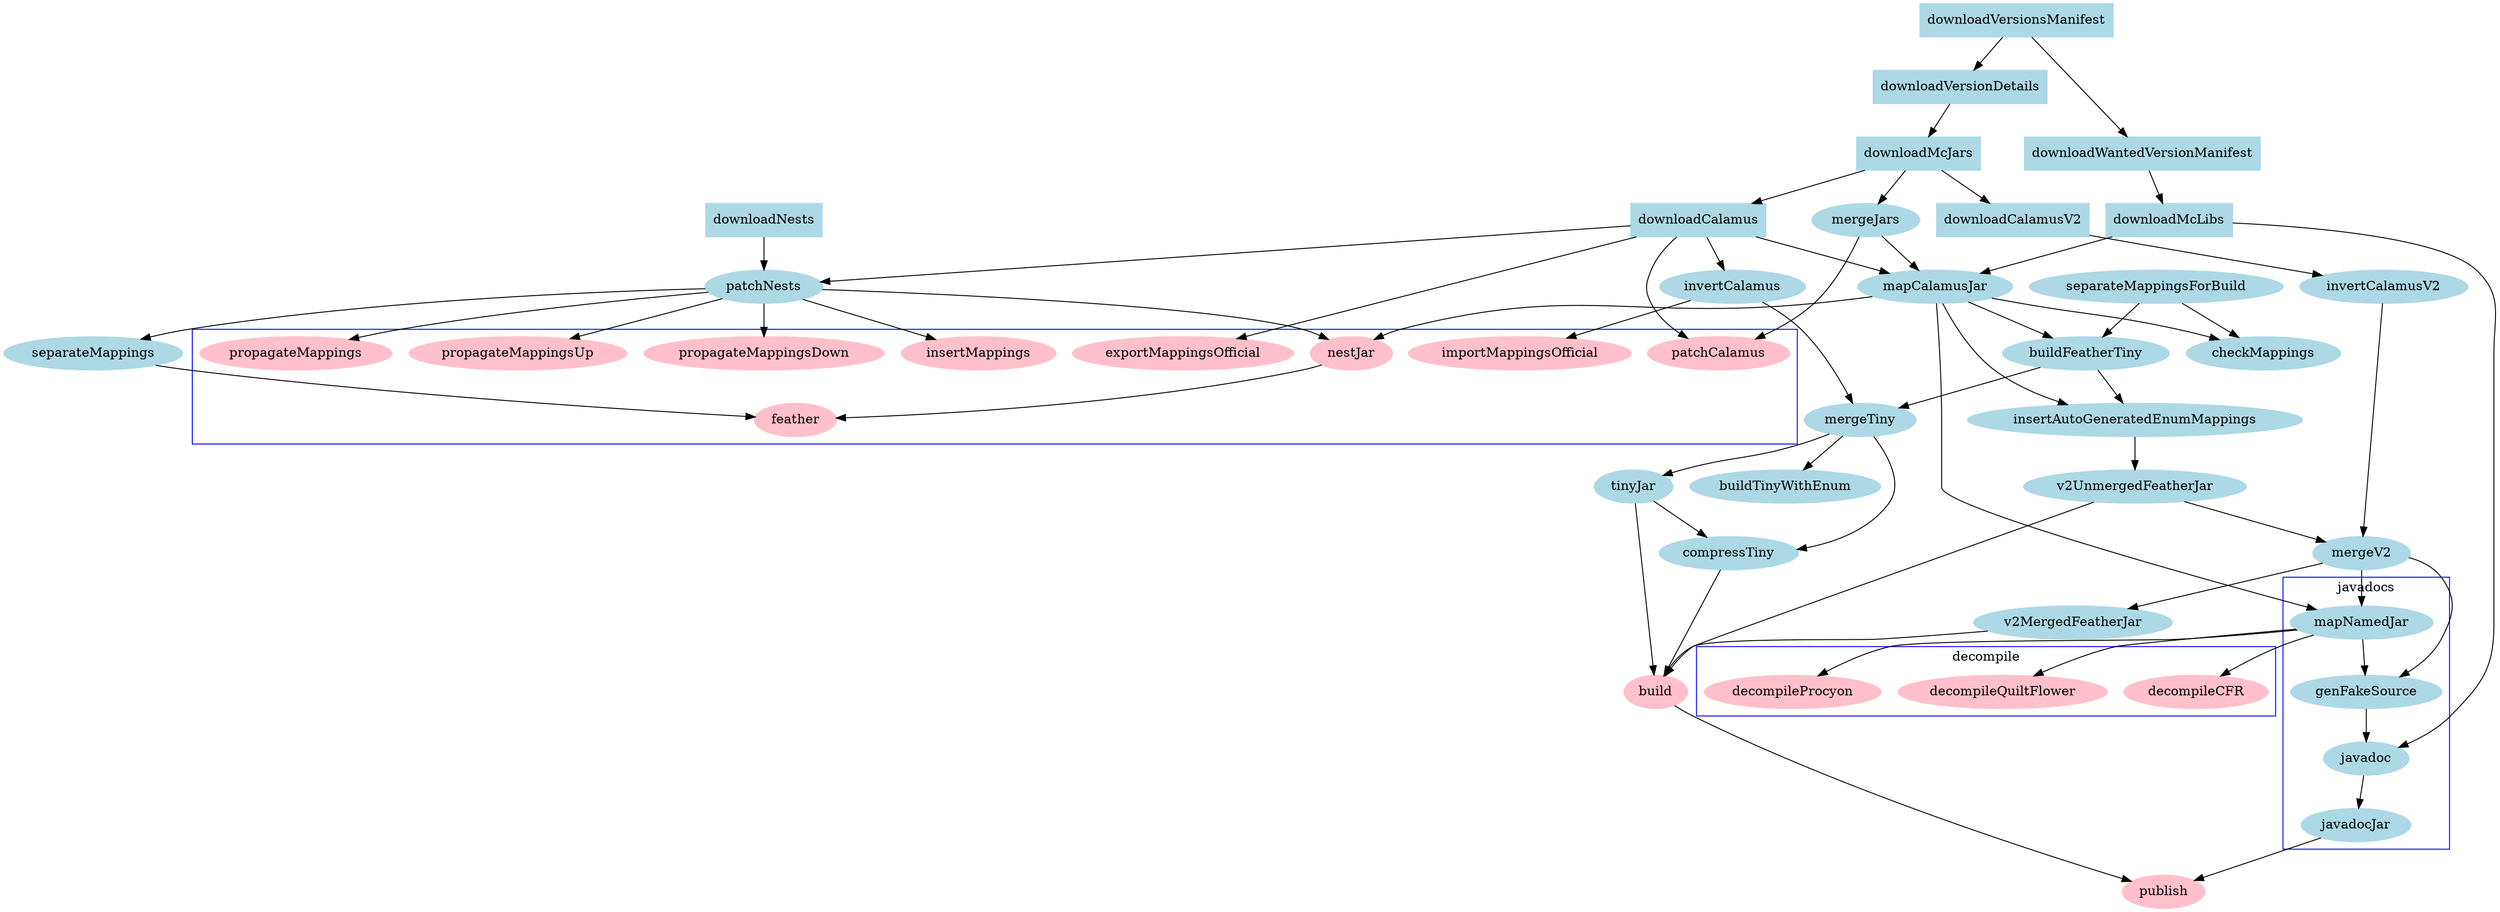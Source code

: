 // color = pink:
// Any task you would "invoke" from externally
//
// color = lightblue:
// Any task that is used internally
//
// shape = rect:
// Any "download" task
//
// subgraph {}
// Any task for some given topic

digraph G {
    node [style=filled];
    color = blue;

    // COMMENT OUT

    insertMappings[color = pink];
    patchNests -> insertMappings;

    propagateMappingsDown[color = pink];
    patchNests -> propagateMappingsDown;

    propagateMappingsUp[color = pink];
    patchNests -> propagateMappingsUp;

    propagateMappings[color = pink];
    patchNests -> propagateMappings;

    feather[color = pink];
    nestJar, separateMappings -> feather;

    importMappingsOfficial[color = pink];
    invertCalamus -> importMappingsOfficial;

    patchCalamus[color = pink];
    mergeJars, downloadCalamus -> patchCalamus;

    exportMappingsOfficial[color = pink];
    downloadCalamus -> exportMappingsOfficial;

    decompileCFR[color = pink];
    mapNamedJar -> decompileCFR;

    decompileQuiltFlower[color = pink];
    mapNamedJar -> decompileQuiltFlower;

    decompileProcyon[color = pink];
    mapNamedJar -> decompileProcyon;

    nestJar[color = pink];
    mapCalamusJar -> nestJar;
    patchNests -> nestJar;

    downloadNests[color = lightblue, shape = rect];

    patchNests[color = lightblue];
    downloadNests, downloadCalamus -> patchNests;

    separateMappings[color = lightblue];
    patchNests -> separateMappings;

    checkMappings[color = lightblue];
    mapCalamusJar, separateMappingsForBuild -> checkMappings;

    buildTinyWithEnum[color = lightblue];
    mergeTiny -> buildTinyWithEnum;

    subgraph cluster_decompile {
        label = "decompile";
        color = blue;

        decompileProcyon, decompileCFR, decompileQuiltFlower;
    }

    subgraph cluster_operations {
        color = blue;

        propagateMappings, propagateMappingsUp, propagateMappingsDown,
        insertMappings, feather, nestJar, importMappingsOfficial,
        exportMappingsOfficial, patchCalamus;
    }
    //*/

    insertAutoGeneratedEnumMappings[color = lightblue];
    buildFeatherTiny, mapCalamusJar -> insertAutoGeneratedEnumMappings;

    downloadVersionsManifest[color = lightblue, shape = rect];

    v2UnmergedFeatherJar[color = lightblue];
    insertAutoGeneratedEnumMappings -> v2UnmergedFeatherJar;

    v2MergedFeatherJar[color = lightblue];
    mergeV2 -> v2MergedFeatherJar;

    mergeV2[color = lightblue];
    v2UnmergedFeatherJar, invertCalamusV2 -> mergeV2;

    invertCalamusV2[color = lightblue];
    downloadCalamusV2 -> invertCalamusV2;

    downloadCalamusV2[color = lightblue, shape = rect];
    downloadMcJars -> downloadCalamusV2;

    mergeJars[color = lightblue];
    downloadMcJars -> mergeJars;

    downloadVersionDetails[color = lightblue, shape = rect];
    downloadVersionsManifest -> downloadVersionDetails;

    downloadMcJars[color = lightblue, shape = rect];
    downloadVersionDetails -> downloadMcJars;

    downloadCalamus[color = lightblue, shape = rect];
    downloadMcJars -> downloadCalamus;

    downloadWantedVersionManifest[color = lightblue, shape = rect];
    downloadVersionsManifest -> downloadWantedVersionManifest;

    downloadMcLibs[color = lightblue, shape = rect];
    downloadWantedVersionManifest -> downloadMcLibs;

    mapCalamusJar[color = lightblue];
    downloadMcLibs, downloadCalamus, mergeJars -> mapCalamusJar;

    buildFeatherTiny[color = lightblue];
    mapCalamusJar, separateMappingsForBuild -> buildFeatherTiny;

    // COMMENT OUT

    invertCalamus[color = lightblue];
    downloadCalamus -> invertCalamus;

    mergeTiny[color = lightblue];
    buildFeatherTiny, invertCalamus -> mergeTiny;

    tinyJar[color = lightblue];
    mergeTiny -> tinyJar;

    compressTiny[color = lightblue];
    tinyJar, mergeTiny -> compressTiny;

    compressTiny, tinyJar -> build;
    //*/

    separateMappingsForBuild[color = lightblue];

    build[color = pink];
    v2UnmergedFeatherJar, v2MergedFeatherJar -> build;

    // COMMENT OUT

    subgraph cluster_javadocs {
        label = "javadocs"
        color = blue;

        mapNamedJar, genFakeSource, javadoc, javadocJar;
    }

    mapNamedJar[color = lightblue];
    mergeV2, mapCalamusJar -> mapNamedJar;

    genFakeSource[color = lightblue];
    mergeV2, mapNamedJar -> genFakeSource;

    javadoc[color = lightblue];
    genFakeSource, downloadMcLibs -> javadoc;

    javadocJar[color = lightblue];
    javadoc -> javadocJar;

    javadocJar -> publish;
    //*/

    publish[color = pink];
    build -> publish;
}